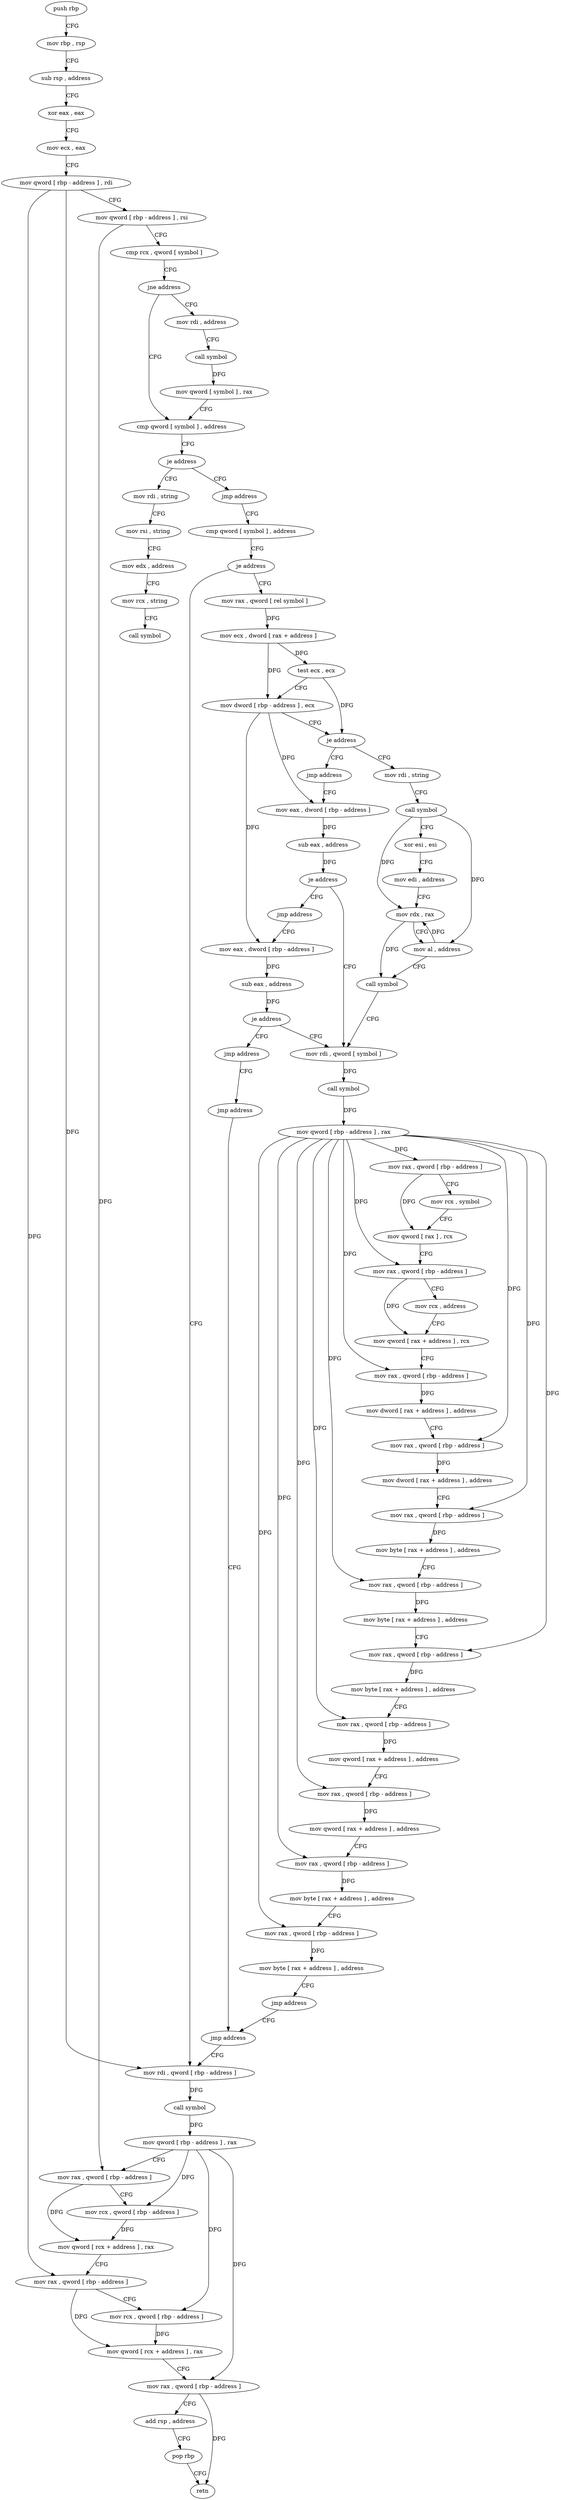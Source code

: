 digraph "func" {
"4236320" [label = "push rbp" ]
"4236321" [label = "mov rbp , rsp" ]
"4236324" [label = "sub rsp , address" ]
"4236328" [label = "xor eax , eax" ]
"4236330" [label = "mov ecx , eax" ]
"4236332" [label = "mov qword [ rbp - address ] , rdi" ]
"4236336" [label = "mov qword [ rbp - address ] , rsi" ]
"4236340" [label = "cmp rcx , qword [ symbol ]" ]
"4236348" [label = "jne address" ]
"4236377" [label = "cmp qword [ symbol ] , address" ]
"4236354" [label = "mov rdi , address" ]
"4236386" [label = "je address" ]
"4236397" [label = "mov rdi , string" ]
"4236392" [label = "jmp address" ]
"4236364" [label = "call symbol" ]
"4236369" [label = "mov qword [ symbol ] , rax" ]
"4236407" [label = "mov rsi , string" ]
"4236417" [label = "mov edx , address" ]
"4236422" [label = "mov rcx , string" ]
"4236432" [label = "call symbol" ]
"4236437" [label = "cmp qword [ symbol ] , address" ]
"4236446" [label = "je address" ]
"4236697" [label = "mov rdi , qword [ rbp - address ]" ]
"4236452" [label = "mov rax , qword [ rel symbol ]" ]
"4236701" [label = "call symbol" ]
"4236706" [label = "mov qword [ rbp - address ] , rax" ]
"4236710" [label = "mov rax , qword [ rbp - address ]" ]
"4236714" [label = "mov rcx , qword [ rbp - address ]" ]
"4236718" [label = "mov qword [ rcx + address ] , rax" ]
"4236722" [label = "mov rax , qword [ rbp - address ]" ]
"4236726" [label = "mov rcx , qword [ rbp - address ]" ]
"4236730" [label = "mov qword [ rcx + address ] , rax" ]
"4236737" [label = "mov rax , qword [ rbp - address ]" ]
"4236741" [label = "add rsp , address" ]
"4236745" [label = "pop rbp" ]
"4236746" [label = "retn" ]
"4236459" [label = "mov ecx , dword [ rax + address ]" ]
"4236462" [label = "test ecx , ecx" ]
"4236464" [label = "mov dword [ rbp - address ] , ecx" ]
"4236467" [label = "je address" ]
"4236512" [label = "mov rdi , string" ]
"4236473" [label = "jmp address" ]
"4236522" [label = "call symbol" ]
"4236527" [label = "xor esi , esi" ]
"4236529" [label = "mov edi , address" ]
"4236534" [label = "mov rdx , rax" ]
"4236537" [label = "mov al , address" ]
"4236539" [label = "call symbol" ]
"4236544" [label = "mov rdi , qword [ symbol ]" ]
"4236478" [label = "mov eax , dword [ rbp - address ]" ]
"4236692" [label = "jmp address" ]
"4236481" [label = "sub eax , address" ]
"4236484" [label = "je address" ]
"4236490" [label = "jmp address" ]
"4236552" [label = "call symbol" ]
"4236557" [label = "mov qword [ rbp - address ] , rax" ]
"4236561" [label = "mov rax , qword [ rbp - address ]" ]
"4236565" [label = "mov rcx , symbol" ]
"4236575" [label = "mov qword [ rax ] , rcx" ]
"4236578" [label = "mov rax , qword [ rbp - address ]" ]
"4236582" [label = "mov rcx , address" ]
"4236592" [label = "mov qword [ rax + address ] , rcx" ]
"4236596" [label = "mov rax , qword [ rbp - address ]" ]
"4236600" [label = "mov dword [ rax + address ] , address" ]
"4236607" [label = "mov rax , qword [ rbp - address ]" ]
"4236611" [label = "mov dword [ rax + address ] , address" ]
"4236618" [label = "mov rax , qword [ rbp - address ]" ]
"4236622" [label = "mov byte [ rax + address ] , address" ]
"4236626" [label = "mov rax , qword [ rbp - address ]" ]
"4236630" [label = "mov byte [ rax + address ] , address" ]
"4236634" [label = "mov rax , qword [ rbp - address ]" ]
"4236638" [label = "mov byte [ rax + address ] , address" ]
"4236642" [label = "mov rax , qword [ rbp - address ]" ]
"4236646" [label = "mov qword [ rax + address ] , address" ]
"4236654" [label = "mov rax , qword [ rbp - address ]" ]
"4236658" [label = "mov qword [ rax + address ] , address" ]
"4236666" [label = "mov rax , qword [ rbp - address ]" ]
"4236670" [label = "mov byte [ rax + address ] , address" ]
"4236674" [label = "mov rax , qword [ rbp - address ]" ]
"4236678" [label = "mov byte [ rax + address ] , address" ]
"4236682" [label = "jmp address" ]
"4236495" [label = "mov eax , dword [ rbp - address ]" ]
"4236498" [label = "sub eax , address" ]
"4236501" [label = "je address" ]
"4236507" [label = "jmp address" ]
"4236687" [label = "jmp address" ]
"4236320" -> "4236321" [ label = "CFG" ]
"4236321" -> "4236324" [ label = "CFG" ]
"4236324" -> "4236328" [ label = "CFG" ]
"4236328" -> "4236330" [ label = "CFG" ]
"4236330" -> "4236332" [ label = "CFG" ]
"4236332" -> "4236336" [ label = "CFG" ]
"4236332" -> "4236697" [ label = "DFG" ]
"4236332" -> "4236722" [ label = "DFG" ]
"4236336" -> "4236340" [ label = "CFG" ]
"4236336" -> "4236710" [ label = "DFG" ]
"4236340" -> "4236348" [ label = "CFG" ]
"4236348" -> "4236377" [ label = "CFG" ]
"4236348" -> "4236354" [ label = "CFG" ]
"4236377" -> "4236386" [ label = "CFG" ]
"4236354" -> "4236364" [ label = "CFG" ]
"4236386" -> "4236397" [ label = "CFG" ]
"4236386" -> "4236392" [ label = "CFG" ]
"4236397" -> "4236407" [ label = "CFG" ]
"4236392" -> "4236437" [ label = "CFG" ]
"4236364" -> "4236369" [ label = "DFG" ]
"4236369" -> "4236377" [ label = "CFG" ]
"4236407" -> "4236417" [ label = "CFG" ]
"4236417" -> "4236422" [ label = "CFG" ]
"4236422" -> "4236432" [ label = "CFG" ]
"4236437" -> "4236446" [ label = "CFG" ]
"4236446" -> "4236697" [ label = "CFG" ]
"4236446" -> "4236452" [ label = "CFG" ]
"4236697" -> "4236701" [ label = "DFG" ]
"4236452" -> "4236459" [ label = "DFG" ]
"4236701" -> "4236706" [ label = "DFG" ]
"4236706" -> "4236710" [ label = "CFG" ]
"4236706" -> "4236714" [ label = "DFG" ]
"4236706" -> "4236726" [ label = "DFG" ]
"4236706" -> "4236737" [ label = "DFG" ]
"4236710" -> "4236714" [ label = "CFG" ]
"4236710" -> "4236718" [ label = "DFG" ]
"4236714" -> "4236718" [ label = "DFG" ]
"4236718" -> "4236722" [ label = "CFG" ]
"4236722" -> "4236726" [ label = "CFG" ]
"4236722" -> "4236730" [ label = "DFG" ]
"4236726" -> "4236730" [ label = "DFG" ]
"4236730" -> "4236737" [ label = "CFG" ]
"4236737" -> "4236741" [ label = "CFG" ]
"4236737" -> "4236746" [ label = "DFG" ]
"4236741" -> "4236745" [ label = "CFG" ]
"4236745" -> "4236746" [ label = "CFG" ]
"4236459" -> "4236462" [ label = "DFG" ]
"4236459" -> "4236464" [ label = "DFG" ]
"4236462" -> "4236464" [ label = "CFG" ]
"4236462" -> "4236467" [ label = "DFG" ]
"4236464" -> "4236467" [ label = "CFG" ]
"4236464" -> "4236478" [ label = "DFG" ]
"4236464" -> "4236495" [ label = "DFG" ]
"4236467" -> "4236512" [ label = "CFG" ]
"4236467" -> "4236473" [ label = "CFG" ]
"4236512" -> "4236522" [ label = "CFG" ]
"4236473" -> "4236478" [ label = "CFG" ]
"4236522" -> "4236527" [ label = "CFG" ]
"4236522" -> "4236534" [ label = "DFG" ]
"4236522" -> "4236537" [ label = "DFG" ]
"4236527" -> "4236529" [ label = "CFG" ]
"4236529" -> "4236534" [ label = "CFG" ]
"4236534" -> "4236537" [ label = "CFG" ]
"4236534" -> "4236539" [ label = "DFG" ]
"4236537" -> "4236539" [ label = "CFG" ]
"4236537" -> "4236534" [ label = "DFG" ]
"4236539" -> "4236544" [ label = "CFG" ]
"4236544" -> "4236552" [ label = "DFG" ]
"4236478" -> "4236481" [ label = "DFG" ]
"4236692" -> "4236697" [ label = "CFG" ]
"4236481" -> "4236484" [ label = "DFG" ]
"4236484" -> "4236544" [ label = "CFG" ]
"4236484" -> "4236490" [ label = "CFG" ]
"4236490" -> "4236495" [ label = "CFG" ]
"4236552" -> "4236557" [ label = "DFG" ]
"4236557" -> "4236561" [ label = "DFG" ]
"4236557" -> "4236578" [ label = "DFG" ]
"4236557" -> "4236596" [ label = "DFG" ]
"4236557" -> "4236607" [ label = "DFG" ]
"4236557" -> "4236618" [ label = "DFG" ]
"4236557" -> "4236626" [ label = "DFG" ]
"4236557" -> "4236634" [ label = "DFG" ]
"4236557" -> "4236642" [ label = "DFG" ]
"4236557" -> "4236654" [ label = "DFG" ]
"4236557" -> "4236666" [ label = "DFG" ]
"4236557" -> "4236674" [ label = "DFG" ]
"4236561" -> "4236565" [ label = "CFG" ]
"4236561" -> "4236575" [ label = "DFG" ]
"4236565" -> "4236575" [ label = "CFG" ]
"4236575" -> "4236578" [ label = "CFG" ]
"4236578" -> "4236582" [ label = "CFG" ]
"4236578" -> "4236592" [ label = "DFG" ]
"4236582" -> "4236592" [ label = "CFG" ]
"4236592" -> "4236596" [ label = "CFG" ]
"4236596" -> "4236600" [ label = "DFG" ]
"4236600" -> "4236607" [ label = "CFG" ]
"4236607" -> "4236611" [ label = "DFG" ]
"4236611" -> "4236618" [ label = "CFG" ]
"4236618" -> "4236622" [ label = "DFG" ]
"4236622" -> "4236626" [ label = "CFG" ]
"4236626" -> "4236630" [ label = "DFG" ]
"4236630" -> "4236634" [ label = "CFG" ]
"4236634" -> "4236638" [ label = "DFG" ]
"4236638" -> "4236642" [ label = "CFG" ]
"4236642" -> "4236646" [ label = "DFG" ]
"4236646" -> "4236654" [ label = "CFG" ]
"4236654" -> "4236658" [ label = "DFG" ]
"4236658" -> "4236666" [ label = "CFG" ]
"4236666" -> "4236670" [ label = "DFG" ]
"4236670" -> "4236674" [ label = "CFG" ]
"4236674" -> "4236678" [ label = "DFG" ]
"4236678" -> "4236682" [ label = "CFG" ]
"4236682" -> "4236692" [ label = "CFG" ]
"4236495" -> "4236498" [ label = "DFG" ]
"4236498" -> "4236501" [ label = "DFG" ]
"4236501" -> "4236544" [ label = "CFG" ]
"4236501" -> "4236507" [ label = "CFG" ]
"4236507" -> "4236687" [ label = "CFG" ]
"4236687" -> "4236692" [ label = "CFG" ]
}

